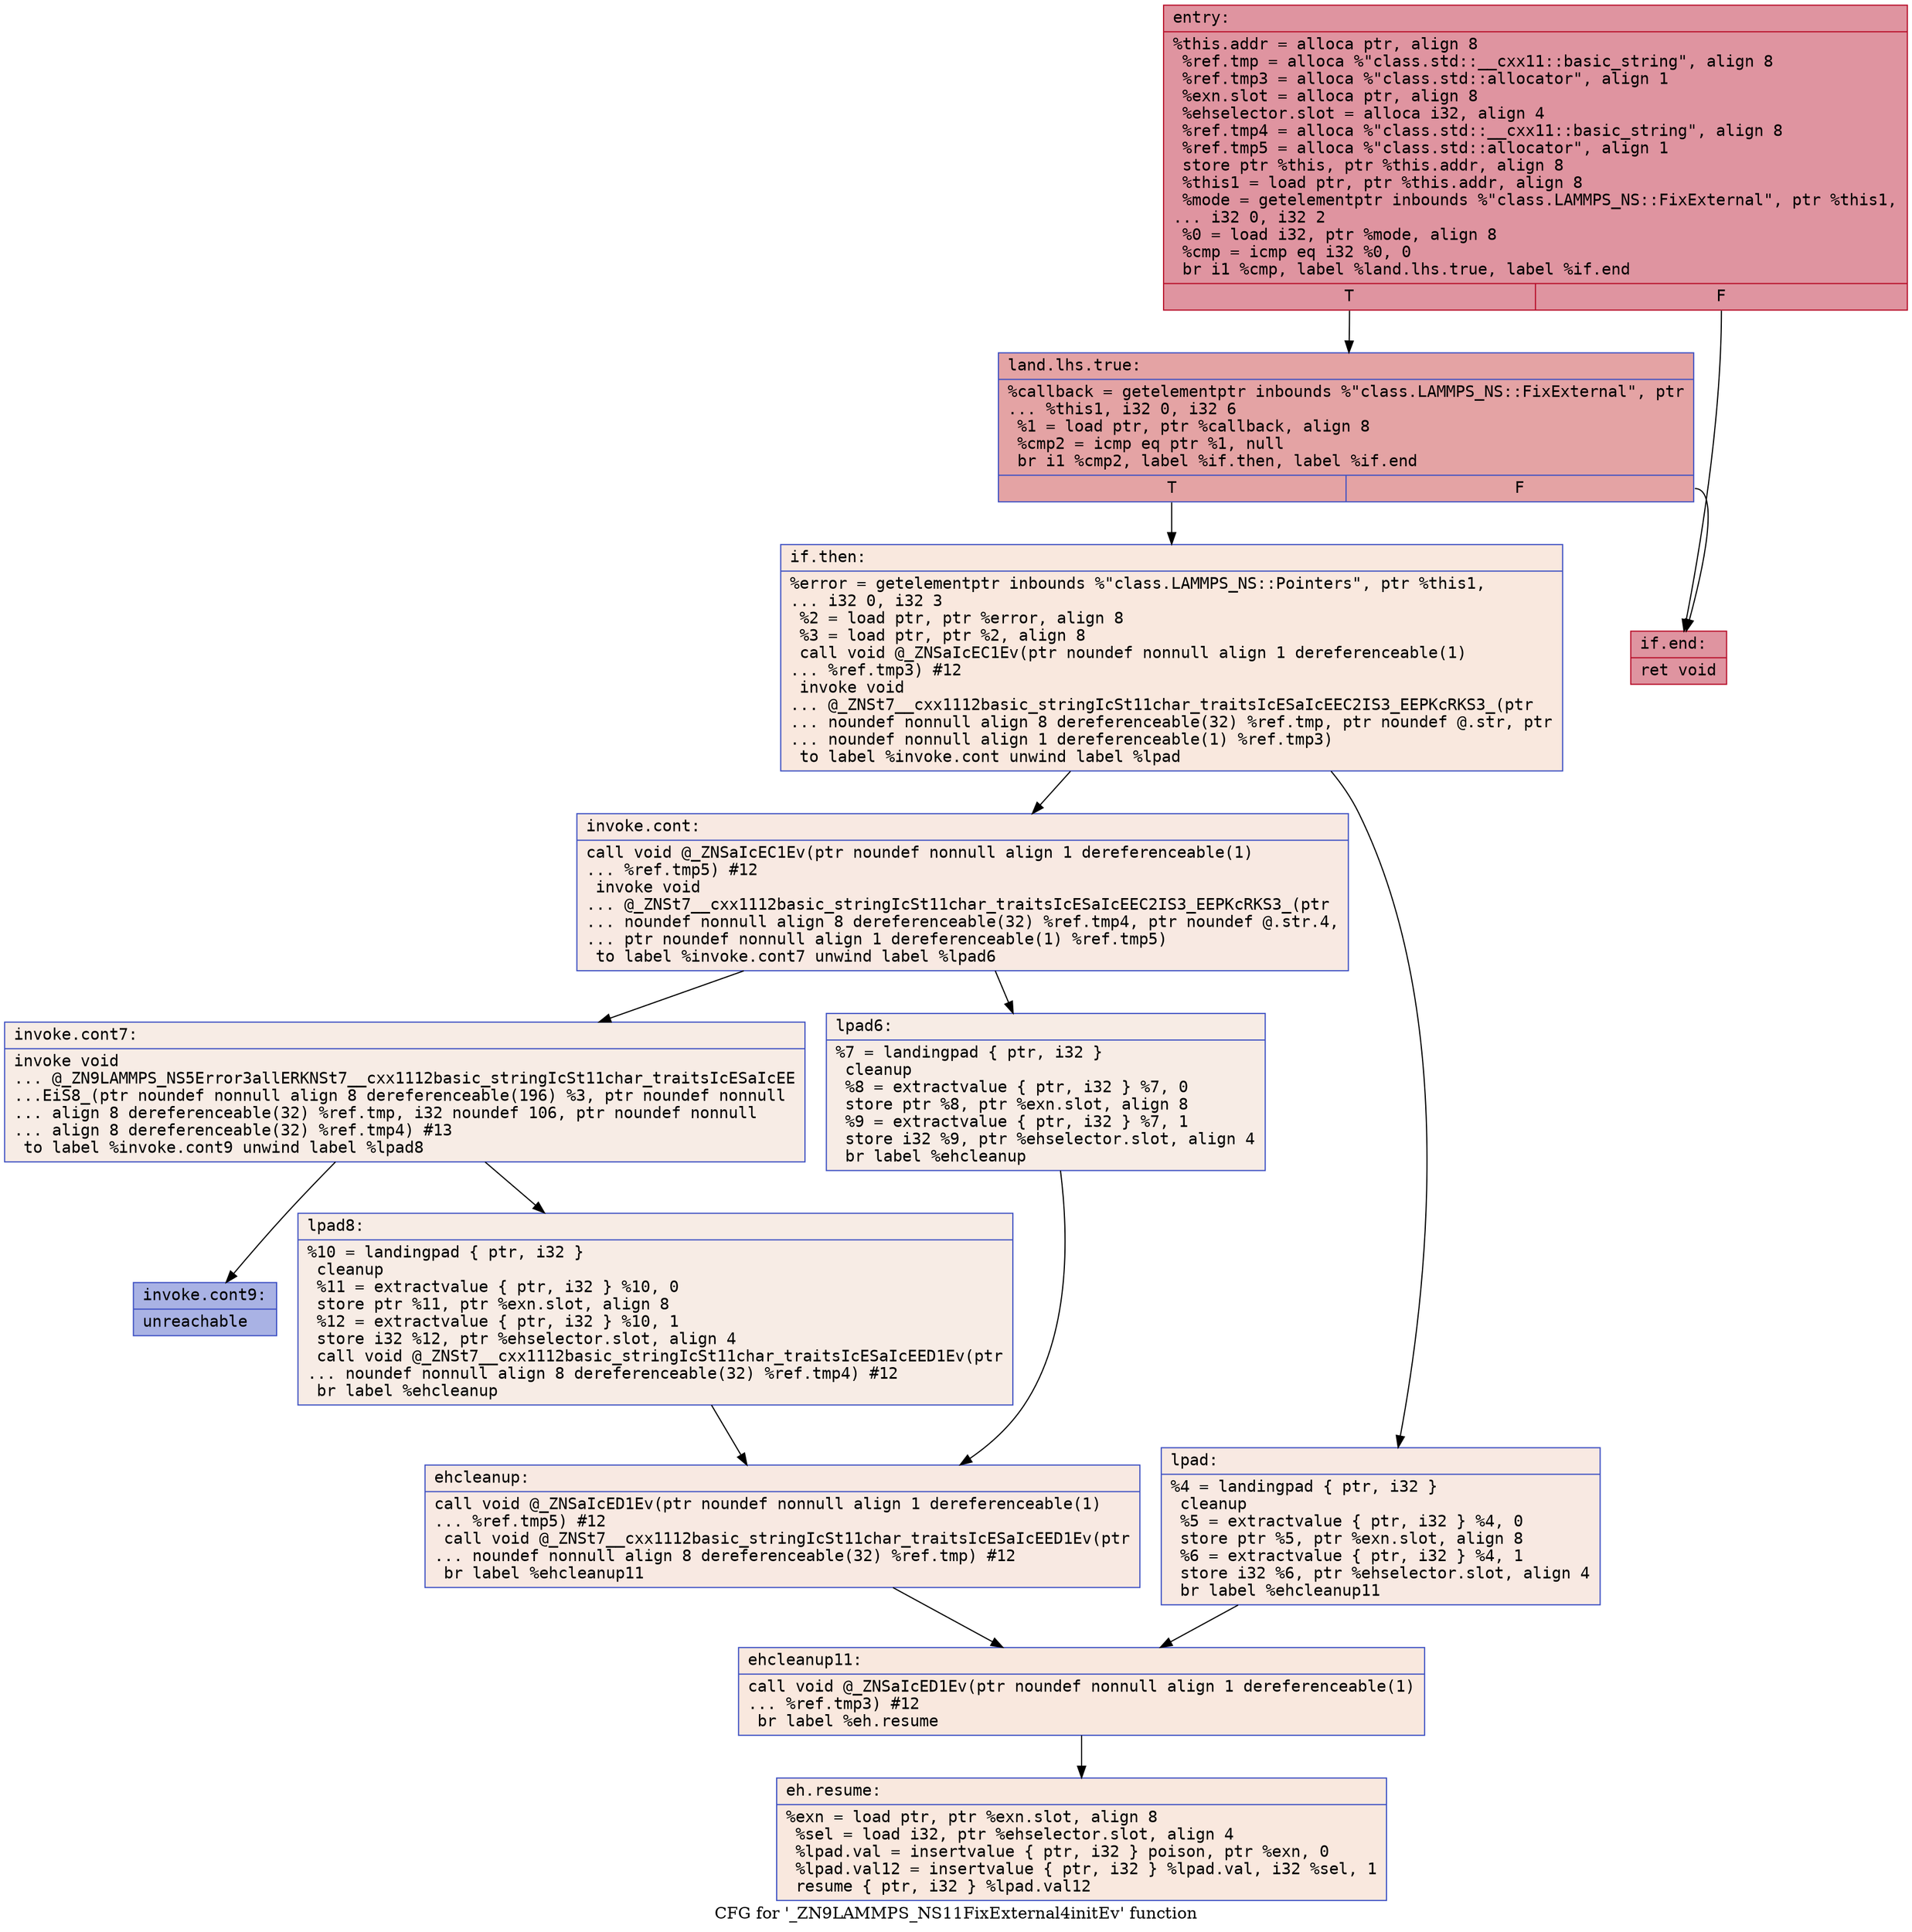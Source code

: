 digraph "CFG for '_ZN9LAMMPS_NS11FixExternal4initEv' function" {
	label="CFG for '_ZN9LAMMPS_NS11FixExternal4initEv' function";

	Node0x5634c6533df0 [shape=record,color="#b70d28ff", style=filled, fillcolor="#b70d2870" fontname="Courier",label="{entry:\l|  %this.addr = alloca ptr, align 8\l  %ref.tmp = alloca %\"class.std::__cxx11::basic_string\", align 8\l  %ref.tmp3 = alloca %\"class.std::allocator\", align 1\l  %exn.slot = alloca ptr, align 8\l  %ehselector.slot = alloca i32, align 4\l  %ref.tmp4 = alloca %\"class.std::__cxx11::basic_string\", align 8\l  %ref.tmp5 = alloca %\"class.std::allocator\", align 1\l  store ptr %this, ptr %this.addr, align 8\l  %this1 = load ptr, ptr %this.addr, align 8\l  %mode = getelementptr inbounds %\"class.LAMMPS_NS::FixExternal\", ptr %this1,\l... i32 0, i32 2\l  %0 = load i32, ptr %mode, align 8\l  %cmp = icmp eq i32 %0, 0\l  br i1 %cmp, label %land.lhs.true, label %if.end\l|{<s0>T|<s1>F}}"];
	Node0x5634c6533df0:s0 -> Node0x5634c6534550[tooltip="entry -> land.lhs.true\nProbability 37.50%" ];
	Node0x5634c6533df0:s1 -> Node0x5634c6533cf0[tooltip="entry -> if.end\nProbability 62.50%" ];
	Node0x5634c6534550 [shape=record,color="#3d50c3ff", style=filled, fillcolor="#c32e3170" fontname="Courier",label="{land.lhs.true:\l|  %callback = getelementptr inbounds %\"class.LAMMPS_NS::FixExternal\", ptr\l... %this1, i32 0, i32 6\l  %1 = load ptr, ptr %callback, align 8\l  %cmp2 = icmp eq ptr %1, null\l  br i1 %cmp2, label %if.then, label %if.end\l|{<s0>T|<s1>F}}"];
	Node0x5634c6534550:s0 -> Node0x5634c65349f0[tooltip="land.lhs.true -> if.then\nProbability 0.00%" ];
	Node0x5634c6534550:s1 -> Node0x5634c6533cf0[tooltip="land.lhs.true -> if.end\nProbability 100.00%" ];
	Node0x5634c65349f0 [shape=record,color="#3d50c3ff", style=filled, fillcolor="#f2cab570" fontname="Courier",label="{if.then:\l|  %error = getelementptr inbounds %\"class.LAMMPS_NS::Pointers\", ptr %this1,\l... i32 0, i32 3\l  %2 = load ptr, ptr %error, align 8\l  %3 = load ptr, ptr %2, align 8\l  call void @_ZNSaIcEC1Ev(ptr noundef nonnull align 1 dereferenceable(1)\l... %ref.tmp3) #12\l  invoke void\l... @_ZNSt7__cxx1112basic_stringIcSt11char_traitsIcESaIcEEC2IS3_EEPKcRKS3_(ptr\l... noundef nonnull align 8 dereferenceable(32) %ref.tmp, ptr noundef @.str, ptr\l... noundef nonnull align 1 dereferenceable(1) %ref.tmp3)\l          to label %invoke.cont unwind label %lpad\l}"];
	Node0x5634c65349f0 -> Node0x5634c6534e50[tooltip="if.then -> invoke.cont\nProbability 50.00%" ];
	Node0x5634c65349f0 -> Node0x5634c6534ed0[tooltip="if.then -> lpad\nProbability 50.00%" ];
	Node0x5634c6534e50 [shape=record,color="#3d50c3ff", style=filled, fillcolor="#efcebd70" fontname="Courier",label="{invoke.cont:\l|  call void @_ZNSaIcEC1Ev(ptr noundef nonnull align 1 dereferenceable(1)\l... %ref.tmp5) #12\l  invoke void\l... @_ZNSt7__cxx1112basic_stringIcSt11char_traitsIcESaIcEEC2IS3_EEPKcRKS3_(ptr\l... noundef nonnull align 8 dereferenceable(32) %ref.tmp4, ptr noundef @.str.4,\l... ptr noundef nonnull align 1 dereferenceable(1) %ref.tmp5)\l          to label %invoke.cont7 unwind label %lpad6\l}"];
	Node0x5634c6534e50 -> Node0x5634c65351f0[tooltip="invoke.cont -> invoke.cont7\nProbability 50.00%" ];
	Node0x5634c6534e50 -> Node0x5634c6535240[tooltip="invoke.cont -> lpad6\nProbability 50.00%" ];
	Node0x5634c65351f0 [shape=record,color="#3d50c3ff", style=filled, fillcolor="#ecd3c570" fontname="Courier",label="{invoke.cont7:\l|  invoke void\l... @_ZN9LAMMPS_NS5Error3allERKNSt7__cxx1112basic_stringIcSt11char_traitsIcESaIcEE\l...EiS8_(ptr noundef nonnull align 8 dereferenceable(196) %3, ptr noundef nonnull\l... align 8 dereferenceable(32) %ref.tmp, i32 noundef 106, ptr noundef nonnull\l... align 8 dereferenceable(32) %ref.tmp4) #13\l          to label %invoke.cont9 unwind label %lpad8\l}"];
	Node0x5634c65351f0 -> Node0x5634c65351a0[tooltip="invoke.cont7 -> invoke.cont9\nProbability 0.00%" ];
	Node0x5634c65351f0 -> Node0x5634c65354a0[tooltip="invoke.cont7 -> lpad8\nProbability 100.00%" ];
	Node0x5634c65351a0 [shape=record,color="#3d50c3ff", style=filled, fillcolor="#3d50c370" fontname="Courier",label="{invoke.cont9:\l|  unreachable\l}"];
	Node0x5634c6534ed0 [shape=record,color="#3d50c3ff", style=filled, fillcolor="#efcebd70" fontname="Courier",label="{lpad:\l|  %4 = landingpad \{ ptr, i32 \}\l          cleanup\l  %5 = extractvalue \{ ptr, i32 \} %4, 0\l  store ptr %5, ptr %exn.slot, align 8\l  %6 = extractvalue \{ ptr, i32 \} %4, 1\l  store i32 %6, ptr %ehselector.slot, align 4\l  br label %ehcleanup11\l}"];
	Node0x5634c6534ed0 -> Node0x5634c6535a60[tooltip="lpad -> ehcleanup11\nProbability 100.00%" ];
	Node0x5634c6535240 [shape=record,color="#3d50c3ff", style=filled, fillcolor="#ecd3c570" fontname="Courier",label="{lpad6:\l|  %7 = landingpad \{ ptr, i32 \}\l          cleanup\l  %8 = extractvalue \{ ptr, i32 \} %7, 0\l  store ptr %8, ptr %exn.slot, align 8\l  %9 = extractvalue \{ ptr, i32 \} %7, 1\l  store i32 %9, ptr %ehselector.slot, align 4\l  br label %ehcleanup\l}"];
	Node0x5634c6535240 -> Node0x5634c6535f30[tooltip="lpad6 -> ehcleanup\nProbability 100.00%" ];
	Node0x5634c65354a0 [shape=record,color="#3d50c3ff", style=filled, fillcolor="#ecd3c570" fontname="Courier",label="{lpad8:\l|  %10 = landingpad \{ ptr, i32 \}\l          cleanup\l  %11 = extractvalue \{ ptr, i32 \} %10, 0\l  store ptr %11, ptr %exn.slot, align 8\l  %12 = extractvalue \{ ptr, i32 \} %10, 1\l  store i32 %12, ptr %ehselector.slot, align 4\l  call void @_ZNSt7__cxx1112basic_stringIcSt11char_traitsIcESaIcEED1Ev(ptr\l... noundef nonnull align 8 dereferenceable(32) %ref.tmp4) #12\l  br label %ehcleanup\l}"];
	Node0x5634c65354a0 -> Node0x5634c6535f30[tooltip="lpad8 -> ehcleanup\nProbability 100.00%" ];
	Node0x5634c6535f30 [shape=record,color="#3d50c3ff", style=filled, fillcolor="#efcebd70" fontname="Courier",label="{ehcleanup:\l|  call void @_ZNSaIcED1Ev(ptr noundef nonnull align 1 dereferenceable(1)\l... %ref.tmp5) #12\l  call void @_ZNSt7__cxx1112basic_stringIcSt11char_traitsIcESaIcEED1Ev(ptr\l... noundef nonnull align 8 dereferenceable(32) %ref.tmp) #12\l  br label %ehcleanup11\l}"];
	Node0x5634c6535f30 -> Node0x5634c6535a60[tooltip="ehcleanup -> ehcleanup11\nProbability 100.00%" ];
	Node0x5634c6535a60 [shape=record,color="#3d50c3ff", style=filled, fillcolor="#f2cab570" fontname="Courier",label="{ehcleanup11:\l|  call void @_ZNSaIcED1Ev(ptr noundef nonnull align 1 dereferenceable(1)\l... %ref.tmp3) #12\l  br label %eh.resume\l}"];
	Node0x5634c6535a60 -> Node0x5634c65367e0[tooltip="ehcleanup11 -> eh.resume\nProbability 100.00%" ];
	Node0x5634c6533cf0 [shape=record,color="#b70d28ff", style=filled, fillcolor="#b70d2870" fontname="Courier",label="{if.end:\l|  ret void\l}"];
	Node0x5634c65367e0 [shape=record,color="#3d50c3ff", style=filled, fillcolor="#f2cab570" fontname="Courier",label="{eh.resume:\l|  %exn = load ptr, ptr %exn.slot, align 8\l  %sel = load i32, ptr %ehselector.slot, align 4\l  %lpad.val = insertvalue \{ ptr, i32 \} poison, ptr %exn, 0\l  %lpad.val12 = insertvalue \{ ptr, i32 \} %lpad.val, i32 %sel, 1\l  resume \{ ptr, i32 \} %lpad.val12\l}"];
}
